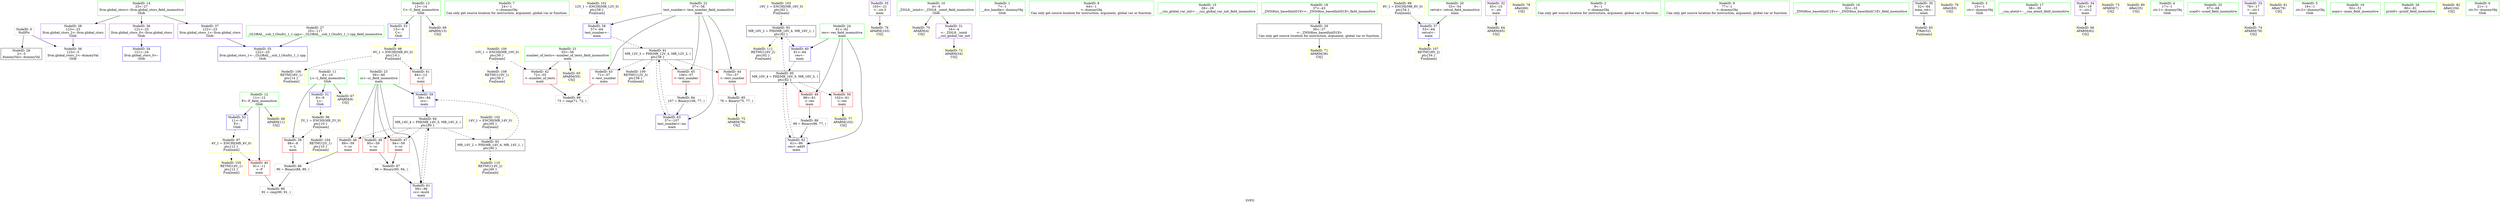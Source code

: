 digraph "SVFG" {
	label="SVFG";

	Node0x5643033f5240 [shape=record,color=grey,label="{NodeID: 0\nNullPtr}"];
	Node0x5643033f5240 -> Node0x564303406f10[style=solid];
	Node0x5643033f5240 -> Node0x5643034097d0[style=solid];
	Node0x56430340b670 [shape=record,color=grey,label="{NodeID: 90\n92 = cmp(90, 91, )\n}"];
	Node0x564303405690 [shape=record,color=green,label="{NodeID: 7\n24\<--1\n\<--dummyObj\nCan only get source location for instruction, argument, global var or function.}"];
	Node0x564303408560 [shape=record,color=yellow,style=double,label="{NodeID: 97\n4V_1 = ENCHI(MR_4V_0)\npts\{12 \}\nFun[main]}"];
	Node0x564303408560 -> Node0x5643034079c0[style=dashed];
	Node0x564303408560 -> Node0x564303411f50[style=dashed];
	Node0x5643034062f0 [shape=record,color=green,label="{NodeID: 14\n23\<--27\nllvm.global_ctors\<--llvm.global_ctors_field_insensitive\nGlob }"];
	Node0x5643034062f0 -> Node0x5643034075f0[style=solid];
	Node0x5643034062f0 -> Node0x5643034076f0[style=solid];
	Node0x5643034062f0 -> Node0x5643034077f0[style=solid];
	Node0x564303411430 [shape=record,color=yellow,style=double,label="{NodeID: 104\nRETMU(2V_1)\npts\{10 \}\nFun[main]}"];
	Node0x5643034068d0 [shape=record,color=green,label="{NodeID: 21\n55\<--56\nnumber_of_tests\<--number_of_tests_field_insensitive\nmain\n}"];
	Node0x5643034068d0 -> Node0x564303407b60[style=solid];
	Node0x5643034068d0 -> Node0x564303409f50[style=solid];
	Node0x564303412490 [shape=record,color=yellow,style=double,label="{NodeID: 111\nRETMU(16V_2)\npts\{62 \}\nFun[main]}"];
	Node0x564303406f10 [shape=record,color=black,label="{NodeID: 28\n2\<--3\ndummyVal\<--dummyVal\n}"];
	Node0x564303407520 [shape=record,color=purple,label="{NodeID: 35\n103\<--21\n\<--.str.3\nmain\n}"];
	Node0x564303407520 -> Node0x56430340a840[style=solid];
	Node0x564303407b60 [shape=record,color=red,label="{NodeID: 42\n72\<--55\n\<--number_of_tests\nmain\n}"];
	Node0x564303407b60 -> Node0x56430340b4f0[style=solid];
	Node0x564303409130 [shape=record,color=red,label="{NodeID: 49\n98\<--61\n\<--res\nmain\n}"];
	Node0x564303409130 -> Node0x56430340b370[style=solid];
	Node0x5643034097d0 [shape=record,color=blue, style = dotted,label="{NodeID: 56\n123\<--3\nllvm.global_ctors_2\<--dummyVal\nGlob }"];
	Node0x564303409db0 [shape=record,color=blue,label="{NodeID: 63\n57\<--107\ntest_number\<--inc\nmain\n}"];
	Node0x564303409db0 -> Node0x56430340e1d0[style=dashed];
	Node0x56430340a360 [shape=record,color=yellow,style=double,label="{NodeID: 70\nAPARM(4)\nCS[]}"];
	Node0x56430340a910 [shape=record,color=yellow,style=double,label="{NodeID: 77\nAPARM(102)\nCS[]}"];
	Node0x56430340ad70 [shape=record,color=grey,label="{NodeID: 84\n107 = Binary(106, 77, )\n}"];
	Node0x56430340ad70 -> Node0x564303409db0[style=solid];
	Node0x5643033f4420 [shape=record,color=green,label="{NodeID: 1\n7\<--1\n__dso_handle\<--dummyObj\nGlob }"];
	Node0x56430340e1d0 [shape=record,color=black,label="{NodeID: 91\nMR_12V_3 = PHI(MR_12V_4, MR_12V_2, )\npts\{58 \}\n}"];
	Node0x56430340e1d0 -> Node0x564303407c30[style=dashed];
	Node0x56430340e1d0 -> Node0x564303407d00[style=dashed];
	Node0x56430340e1d0 -> Node0x564303407dd0[style=dashed];
	Node0x56430340e1d0 -> Node0x564303409db0[style=dashed];
	Node0x56430340e1d0 -> Node0x5643034122d0[style=dashed];
	Node0x564303405ed0 [shape=record,color=green,label="{NodeID: 8\n64\<--1\n\<--dummyObj\nCan only get source location for instruction, argument, global var or function.}"];
	Node0x564303408640 [shape=record,color=yellow,style=double,label="{NodeID: 98\n6V_1 = ENCHI(MR_6V_0)\npts\{14 \}\nFun[main]}"];
	Node0x564303408640 -> Node0x564303407a90[style=dashed];
	Node0x564303408640 -> Node0x564303412030[style=dashed];
	Node0x5643034063c0 [shape=record,color=green,label="{NodeID: 15\n28\<--29\n__cxx_global_var_init\<--__cxx_global_var_init_field_insensitive\n}"];
	Node0x564303411f50 [shape=record,color=yellow,style=double,label="{NodeID: 105\nRETMU(4V_1)\npts\{12 \}\nFun[main]}"];
	Node0x5643034069a0 [shape=record,color=green,label="{NodeID: 22\n57\<--58\ntest_number\<--test_number_field_insensitive\nmain\n}"];
	Node0x5643034069a0 -> Node0x564303407c30[style=solid];
	Node0x5643034069a0 -> Node0x564303407d00[style=solid];
	Node0x5643034069a0 -> Node0x564303407dd0[style=solid];
	Node0x5643034069a0 -> Node0x5643034099a0[style=solid];
	Node0x5643034069a0 -> Node0x564303409db0[style=solid];
	Node0x564303407010 [shape=record,color=black,label="{NodeID: 29\n36\<--37\n\<--_ZNSt8ios_base4InitD1Ev\nCan only get source location for instruction, argument, global var or function.}"];
	Node0x564303407010 -> Node0x56430340a430[style=solid];
	Node0x5643034075f0 [shape=record,color=purple,label="{NodeID: 36\n121\<--23\nllvm.global_ctors_0\<--llvm.global_ctors\nGlob }"];
	Node0x5643034075f0 -> Node0x5643034095d0[style=solid];
	Node0x564303407c30 [shape=record,color=red,label="{NodeID: 43\n71\<--57\n\<--test_number\nmain\n}"];
	Node0x564303407c30 -> Node0x56430340b4f0[style=solid];
	Node0x564303409200 [shape=record,color=red,label="{NodeID: 50\n102\<--61\n\<--res\nmain\n}"];
	Node0x564303409200 -> Node0x56430340a910[style=solid];
	Node0x5643034098d0 [shape=record,color=blue,label="{NodeID: 57\n53\<--64\nretval\<--\nmain\n}"];
	Node0x5643034098d0 -> Node0x564303412110[style=dashed];
	Node0x564303409e80 [shape=record,color=yellow,style=double,label="{NodeID: 64\nAPARM(65)\nCS[]}"];
	Node0x56430340a430 [shape=record,color=yellow,style=double,label="{NodeID: 71\nAPARM(36)\nCS[]}"];
	Node0x56430340a9e0 [shape=record,color=yellow,style=double,label="{NodeID: 78\nARet(66)\nCS[]}"];
	Node0x56430340aef0 [shape=record,color=grey,label="{NodeID: 85\n76 = Binary(75, 77, )\n}"];
	Node0x56430340aef0 -> Node0x56430340a770[style=solid];
	Node0x5643033f53d0 [shape=record,color=green,label="{NodeID: 2\n9\<--1\n\<--dummyObj\nCan only get source location for instruction, argument, global var or function.}"];
	Node0x56430340e6d0 [shape=record,color=black,label="{NodeID: 92\nMR_14V_2 = PHI(MR_14V_4, MR_14V_1, )\npts\{60 \}\n}"];
	Node0x56430340e6d0 -> Node0x564303409a70[style=dashed];
	Node0x56430340e6d0 -> Node0x5643034123b0[style=dashed];
	Node0x564303405f60 [shape=record,color=green,label="{NodeID: 9\n77\<--1\n\<--dummyObj\nCan only get source location for instruction, argument, global var or function.}"];
	Node0x564303408720 [shape=record,color=yellow,style=double,label="{NodeID: 99\n8V_1 = ENCHI(MR_8V_0)\npts\{54 \}\nFun[main]}"];
	Node0x564303408720 -> Node0x5643034098d0[style=dashed];
	Node0x564303406490 [shape=record,color=green,label="{NodeID: 16\n32\<--33\n_ZNSt8ios_base4InitC1Ev\<--_ZNSt8ios_base4InitC1Ev_field_insensitive\n}"];
	Node0x564303412030 [shape=record,color=yellow,style=double,label="{NodeID: 106\nRETMU(6V_1)\npts\{14 \}\nFun[main]}"];
	Node0x564303406a70 [shape=record,color=green,label="{NodeID: 23\n59\<--60\ncc\<--cc_field_insensitive\nmain\n}"];
	Node0x564303406a70 -> Node0x564303407ea0[style=solid];
	Node0x564303406a70 -> Node0x564303407f70[style=solid];
	Node0x564303406a70 -> Node0x564303409060[style=solid];
	Node0x564303406a70 -> Node0x564303409a70[style=solid];
	Node0x564303406a70 -> Node0x564303409c10[style=solid];
	Node0x564303407110 [shape=record,color=black,label="{NodeID: 30\n52\<--64\nmain_ret\<--\nmain\n}"];
	Node0x564303407110 -> Node0x56430340acb0[style=solid];
	Node0x5643034076f0 [shape=record,color=purple,label="{NodeID: 37\n122\<--23\nllvm.global_ctors_1\<--llvm.global_ctors\nGlob }"];
	Node0x5643034076f0 -> Node0x5643034096d0[style=solid];
	Node0x564303407d00 [shape=record,color=red,label="{NodeID: 44\n75\<--57\n\<--test_number\nmain\n}"];
	Node0x564303407d00 -> Node0x56430340aef0[style=solid];
	Node0x5643034092d0 [shape=record,color=blue,label="{NodeID: 51\n8\<--9\nL\<--\nGlob }"];
	Node0x5643034092d0 -> Node0x564303408450[style=dashed];
	Node0x5643034099a0 [shape=record,color=blue,label="{NodeID: 58\n57\<--64\ntest_number\<--\nmain\n}"];
	Node0x5643034099a0 -> Node0x56430340e1d0[style=dashed];
	Node0x564303409f50 [shape=record,color=yellow,style=double,label="{NodeID: 65\nAPARM(55)\nCS[]}"];
	Node0x56430340a500 [shape=record,color=yellow,style=double,label="{NodeID: 72\nAPARM(34)\nCS[]}"];
	Node0x56430340aa70 [shape=record,color=yellow,style=double,label="{NodeID: 79\nARet(83)\nCS[]}"];
	Node0x56430340b070 [shape=record,color=grey,label="{NodeID: 86\n90 = Binary(88, 89, )\n}"];
	Node0x56430340b070 -> Node0x56430340b670[style=solid];
	Node0x5643033f52d0 [shape=record,color=green,label="{NodeID: 3\n15\<--1\n.str\<--dummyObj\nGlob }"];
	Node0x56430340ebd0 [shape=record,color=black,label="{NodeID: 93\nMR_16V_2 = PHI(MR_16V_4, MR_16V_1, )\npts\{62 \}\n}"];
	Node0x56430340ebd0 -> Node0x564303409b40[style=dashed];
	Node0x56430340ebd0 -> Node0x564303412490[style=dashed];
	Node0x564303405ff0 [shape=record,color=green,label="{NodeID: 10\n4\<--6\n_ZStL8__ioinit\<--_ZStL8__ioinit_field_insensitive\nGlob }"];
	Node0x564303405ff0 -> Node0x5643034071e0[style=solid];
	Node0x564303405ff0 -> Node0x56430340a360[style=solid];
	Node0x5643034110e0 [shape=record,color=yellow,style=double,label="{NodeID: 100\n10V_1 = ENCHI(MR_10V_0)\npts\{56 \}\nFun[main]}"];
	Node0x5643034110e0 -> Node0x564303407b60[style=dashed];
	Node0x5643034110e0 -> Node0x5643034121f0[style=dashed];
	Node0x564303406560 [shape=record,color=green,label="{NodeID: 17\n38\<--39\n__cxa_atexit\<--__cxa_atexit_field_insensitive\n}"];
	Node0x564303412110 [shape=record,color=yellow,style=double,label="{NodeID: 107\nRETMU(8V_2)\npts\{54 \}\nFun[main]}"];
	Node0x564303406b40 [shape=record,color=green,label="{NodeID: 24\n61\<--62\nres\<--res_field_insensitive\nmain\n}"];
	Node0x564303406b40 -> Node0x564303409130[style=solid];
	Node0x564303406b40 -> Node0x564303409200[style=solid];
	Node0x564303406b40 -> Node0x564303409b40[style=solid];
	Node0x564303406b40 -> Node0x564303409ce0[style=solid];
	Node0x5643034071e0 [shape=record,color=purple,label="{NodeID: 31\n34\<--4\n\<--_ZStL8__ioinit\n__cxx_global_var_init\n}"];
	Node0x5643034071e0 -> Node0x56430340a500[style=solid];
	Node0x5643034077f0 [shape=record,color=purple,label="{NodeID: 38\n123\<--23\nllvm.global_ctors_2\<--llvm.global_ctors\nGlob }"];
	Node0x5643034077f0 -> Node0x5643034097d0[style=solid];
	Node0x564303407dd0 [shape=record,color=red,label="{NodeID: 45\n106\<--57\n\<--test_number\nmain\n}"];
	Node0x564303407dd0 -> Node0x56430340ad70[style=solid];
	Node0x5643034093d0 [shape=record,color=blue,label="{NodeID: 52\n11\<--9\nP\<--\nGlob }"];
	Node0x5643034093d0 -> Node0x564303408560[style=dashed];
	Node0x564303409a70 [shape=record,color=blue,label="{NodeID: 59\n59\<--84\ncc\<--\nmain\n}"];
	Node0x564303409a70 -> Node0x56430340f0d0[style=dashed];
	Node0x56430340a020 [shape=record,color=yellow,style=double,label="{NodeID: 66\nAPARM(82)\nCS[]}"];
	Node0x56430340a5d0 [shape=record,color=yellow,style=double,label="{NodeID: 73\nAPARM(7)\nCS[]}"];
	Node0x56430340ab00 [shape=record,color=yellow,style=double,label="{NodeID: 80\nARet(35)\nCS[]}"];
	Node0x56430340b1f0 [shape=record,color=grey,label="{NodeID: 87\n96 = Binary(95, 94, )\n}"];
	Node0x56430340b1f0 -> Node0x564303409c10[style=solid];
	Node0x5643034054e0 [shape=record,color=green,label="{NodeID: 4\n17\<--1\n.str.1\<--dummyObj\nGlob }"];
	Node0x56430340f0d0 [shape=record,color=black,label="{NodeID: 94\nMR_14V_4 = PHI(MR_14V_5, MR_14V_3, )\npts\{60 \}\n}"];
	Node0x56430340f0d0 -> Node0x564303407ea0[style=dashed];
	Node0x56430340f0d0 -> Node0x564303407f70[style=dashed];
	Node0x56430340f0d0 -> Node0x564303409060[style=dashed];
	Node0x56430340f0d0 -> Node0x564303409c10[style=dashed];
	Node0x56430340f0d0 -> Node0x56430340e6d0[style=dashed];
	Node0x564303406080 [shape=record,color=green,label="{NodeID: 11\n8\<--10\nL\<--L_field_insensitive\nGlob }"];
	Node0x564303406080 -> Node0x5643034078f0[style=solid];
	Node0x564303406080 -> Node0x5643034092d0[style=solid];
	Node0x564303406080 -> Node0x56430340a0f0[style=solid];
	Node0x564303411190 [shape=record,color=yellow,style=double,label="{NodeID: 101\n12V_1 = ENCHI(MR_12V_0)\npts\{58 \}\nFun[main]}"];
	Node0x564303411190 -> Node0x5643034099a0[style=dashed];
	Node0x564303406630 [shape=record,color=green,label="{NodeID: 18\n37\<--43\n_ZNSt8ios_base4InitD1Ev\<--_ZNSt8ios_base4InitD1Ev_field_insensitive\n}"];
	Node0x564303406630 -> Node0x564303407010[style=solid];
	Node0x5643034121f0 [shape=record,color=yellow,style=double,label="{NodeID: 108\nRETMU(10V_1)\npts\{56 \}\nFun[main]}"];
	Node0x564303406c10 [shape=record,color=green,label="{NodeID: 25\n67\<--68\nscanf\<--scanf_field_insensitive\n}"];
	Node0x5643034072b0 [shape=record,color=purple,label="{NodeID: 32\n65\<--15\n\<--.str\nmain\n}"];
	Node0x5643034072b0 -> Node0x564303409e80[style=solid];
	Node0x5643034078f0 [shape=record,color=red,label="{NodeID: 39\n88\<--8\n\<--L\nmain\n}"];
	Node0x5643034078f0 -> Node0x56430340b070[style=solid];
	Node0x564303407ea0 [shape=record,color=red,label="{NodeID: 46\n89\<--59\n\<--cc\nmain\n}"];
	Node0x564303407ea0 -> Node0x56430340b070[style=solid];
	Node0x5643034094d0 [shape=record,color=blue,label="{NodeID: 53\n13\<--9\nC\<--\nGlob }"];
	Node0x5643034094d0 -> Node0x564303408640[style=dashed];
	Node0x564303409b40 [shape=record,color=blue,label="{NodeID: 60\n61\<--64\nres\<--\nmain\n}"];
	Node0x564303409b40 -> Node0x56430340f5d0[style=dashed];
	Node0x56430340a0f0 [shape=record,color=yellow,style=double,label="{NodeID: 67\nAPARM(8)\nCS[]}"];
	Node0x56430340a6a0 [shape=record,color=yellow,style=double,label="{NodeID: 74\nAPARM(78)\nCS[]}"];
	Node0x56430340ab90 [shape=record,color=yellow,style=double,label="{NodeID: 81\nARet(79)\nCS[]}"];
	Node0x56430340b370 [shape=record,color=grey,label="{NodeID: 88\n99 = Binary(98, 77, )\n}"];
	Node0x56430340b370 -> Node0x564303409ce0[style=solid];
	Node0x564303405570 [shape=record,color=green,label="{NodeID: 5\n19\<--1\n.str.2\<--dummyObj\nGlob }"];
	Node0x56430340f5d0 [shape=record,color=black,label="{NodeID: 95\nMR_16V_4 = PHI(MR_16V_5, MR_16V_3, )\npts\{62 \}\n}"];
	Node0x56430340f5d0 -> Node0x564303409130[style=dashed];
	Node0x56430340f5d0 -> Node0x564303409200[style=dashed];
	Node0x56430340f5d0 -> Node0x564303409ce0[style=dashed];
	Node0x56430340f5d0 -> Node0x56430340ebd0[style=dashed];
	Node0x564303406150 [shape=record,color=green,label="{NodeID: 12\n11\<--12\nP\<--P_field_insensitive\nGlob }"];
	Node0x564303406150 -> Node0x5643034079c0[style=solid];
	Node0x564303406150 -> Node0x5643034093d0[style=solid];
	Node0x564303406150 -> Node0x56430340a1c0[style=solid];
	Node0x564303411270 [shape=record,color=yellow,style=double,label="{NodeID: 102\n14V_1 = ENCHI(MR_14V_0)\npts\{60 \}\nFun[main]}"];
	Node0x564303411270 -> Node0x56430340e6d0[style=dashed];
	Node0x564303406700 [shape=record,color=green,label="{NodeID: 19\n50\<--51\nmain\<--main_field_insensitive\n}"];
	Node0x5643034122d0 [shape=record,color=yellow,style=double,label="{NodeID: 109\nRETMU(12V_3)\npts\{58 \}\nFun[main]}"];
	Node0x564303406d10 [shape=record,color=green,label="{NodeID: 26\n80\<--81\nprintf\<--printf_field_insensitive\n}"];
	Node0x564303407380 [shape=record,color=purple,label="{NodeID: 33\n78\<--17\n\<--.str.1\nmain\n}"];
	Node0x564303407380 -> Node0x56430340a6a0[style=solid];
	Node0x5643034079c0 [shape=record,color=red,label="{NodeID: 40\n91\<--11\n\<--P\nmain\n}"];
	Node0x5643034079c0 -> Node0x56430340b670[style=solid];
	Node0x564303407f70 [shape=record,color=red,label="{NodeID: 47\n94\<--59\n\<--cc\nmain\n}"];
	Node0x564303407f70 -> Node0x56430340b1f0[style=solid];
	Node0x5643034095d0 [shape=record,color=blue,label="{NodeID: 54\n121\<--24\nllvm.global_ctors_0\<--\nGlob }"];
	Node0x564303409c10 [shape=record,color=blue,label="{NodeID: 61\n59\<--96\ncc\<--mul4\nmain\n}"];
	Node0x564303409c10 -> Node0x56430340f0d0[style=dashed];
	Node0x56430340a1c0 [shape=record,color=yellow,style=double,label="{NodeID: 68\nAPARM(11)\nCS[]}"];
	Node0x56430340a770 [shape=record,color=yellow,style=double,label="{NodeID: 75\nAPARM(76)\nCS[]}"];
	Node0x56430340ac20 [shape=record,color=yellow,style=double,label="{NodeID: 82\nARet(104)\nCS[]}"];
	Node0x56430340b4f0 [shape=record,color=grey,label="{NodeID: 89\n73 = cmp(71, 72, )\n}"];
	Node0x564303405600 [shape=record,color=green,label="{NodeID: 6\n21\<--1\n.str.3\<--dummyObj\nGlob }"];
	Node0x564303408450 [shape=record,color=yellow,style=double,label="{NodeID: 96\n2V_1 = ENCHI(MR_2V_0)\npts\{10 \}\nFun[main]}"];
	Node0x564303408450 -> Node0x5643034078f0[style=dashed];
	Node0x564303408450 -> Node0x564303411430[style=dashed];
	Node0x564303406220 [shape=record,color=green,label="{NodeID: 13\n13\<--14\nC\<--C_field_insensitive\nGlob }"];
	Node0x564303406220 -> Node0x564303407a90[style=solid];
	Node0x564303406220 -> Node0x5643034094d0[style=solid];
	Node0x564303406220 -> Node0x56430340a290[style=solid];
	Node0x564303411350 [shape=record,color=yellow,style=double,label="{NodeID: 103\n16V_1 = ENCHI(MR_16V_0)\npts\{62 \}\nFun[main]}"];
	Node0x564303411350 -> Node0x56430340ebd0[style=dashed];
	Node0x564303406800 [shape=record,color=green,label="{NodeID: 20\n53\<--54\nretval\<--retval_field_insensitive\nmain\n}"];
	Node0x564303406800 -> Node0x5643034098d0[style=solid];
	Node0x5643034123b0 [shape=record,color=yellow,style=double,label="{NodeID: 110\nRETMU(14V_2)\npts\{60 \}\nFun[main]}"];
	Node0x564303406e10 [shape=record,color=green,label="{NodeID: 27\n25\<--117\n_GLOBAL__sub_I_Onufry_1_1.cpp\<--_GLOBAL__sub_I_Onufry_1_1.cpp_field_insensitive\n}"];
	Node0x564303406e10 -> Node0x5643034096d0[style=solid];
	Node0x564303407450 [shape=record,color=purple,label="{NodeID: 34\n82\<--19\n\<--.str.2\nmain\n}"];
	Node0x564303407450 -> Node0x56430340a020[style=solid];
	Node0x564303407a90 [shape=record,color=red,label="{NodeID: 41\n84\<--13\n\<--C\nmain\n}"];
	Node0x564303407a90 -> Node0x564303409a70[style=solid];
	Node0x564303409060 [shape=record,color=red,label="{NodeID: 48\n95\<--59\n\<--cc\nmain\n}"];
	Node0x564303409060 -> Node0x56430340b1f0[style=solid];
	Node0x5643034096d0 [shape=record,color=blue,label="{NodeID: 55\n122\<--25\nllvm.global_ctors_1\<--_GLOBAL__sub_I_Onufry_1_1.cpp\nGlob }"];
	Node0x564303409ce0 [shape=record,color=blue,label="{NodeID: 62\n61\<--99\nres\<--add5\nmain\n}"];
	Node0x564303409ce0 -> Node0x56430340f5d0[style=dashed];
	Node0x56430340a290 [shape=record,color=yellow,style=double,label="{NodeID: 69\nAPARM(13)\nCS[]}"];
	Node0x56430340a840 [shape=record,color=yellow,style=double,label="{NodeID: 76\nAPARM(103)\nCS[]}"];
	Node0x56430340acb0 [shape=record,color=yellow,style=double,label="{NodeID: 83\nFRet(52)\nFun[main]}"];
}
